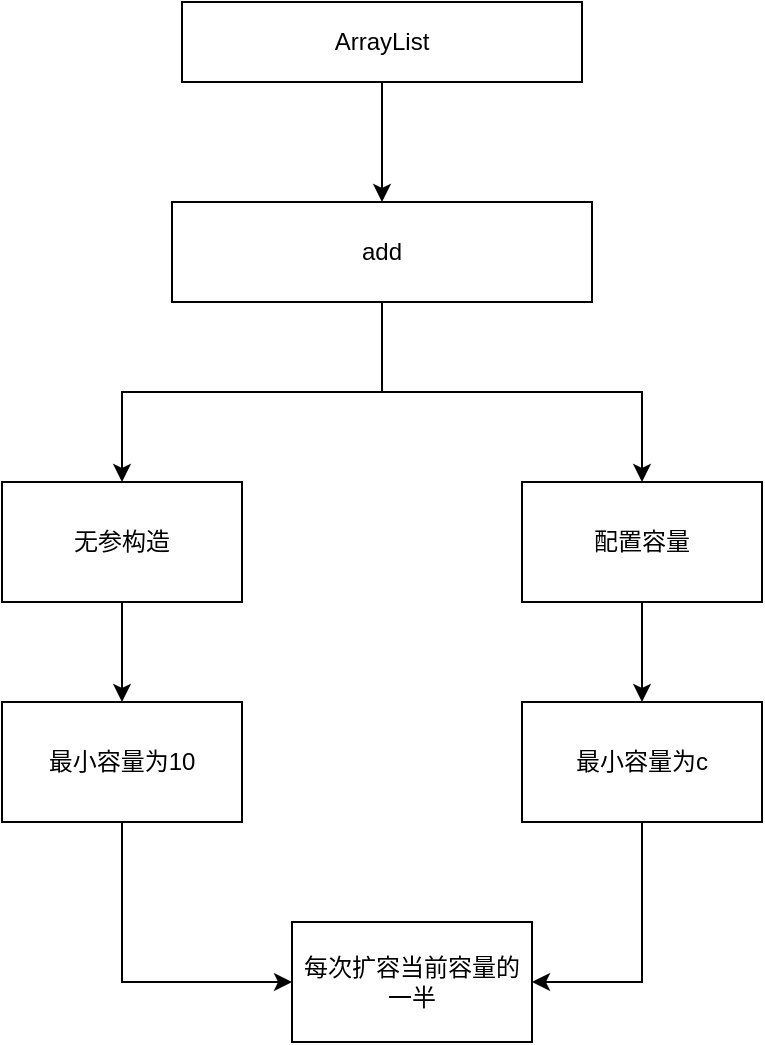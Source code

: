 <mxfile version="21.6.2" type="github">
  <diagram name="第 1 页" id="5cfdCpE45a_JiTZuxiEq">
    <mxGraphModel dx="1379" dy="756" grid="1" gridSize="10" guides="1" tooltips="1" connect="1" arrows="1" fold="1" page="1" pageScale="1" pageWidth="827" pageHeight="1169" math="0" shadow="0">
      <root>
        <mxCell id="0" />
        <mxCell id="1" parent="0" />
        <mxCell id="8ijcsgzmzKHbqXfQBK4M-12" style="edgeStyle=orthogonalEdgeStyle;rounded=0;orthogonalLoop=1;jettySize=auto;html=1;" edge="1" parent="1" source="8ijcsgzmzKHbqXfQBK4M-1" target="8ijcsgzmzKHbqXfQBK4M-7">
          <mxGeometry relative="1" as="geometry" />
        </mxCell>
        <mxCell id="8ijcsgzmzKHbqXfQBK4M-1" value="ArrayList" style="rounded=0;whiteSpace=wrap;html=1;" vertex="1" parent="1">
          <mxGeometry x="275" y="140" width="200" height="40" as="geometry" />
        </mxCell>
        <mxCell id="8ijcsgzmzKHbqXfQBK4M-15" style="edgeStyle=orthogonalEdgeStyle;rounded=0;orthogonalLoop=1;jettySize=auto;html=1;exitX=0.5;exitY=1;exitDx=0;exitDy=0;" edge="1" parent="1" source="8ijcsgzmzKHbqXfQBK4M-7" target="8ijcsgzmzKHbqXfQBK4M-14">
          <mxGeometry relative="1" as="geometry" />
        </mxCell>
        <mxCell id="8ijcsgzmzKHbqXfQBK4M-17" style="edgeStyle=orthogonalEdgeStyle;rounded=0;orthogonalLoop=1;jettySize=auto;html=1;exitX=0.5;exitY=1;exitDx=0;exitDy=0;" edge="1" parent="1" source="8ijcsgzmzKHbqXfQBK4M-7" target="8ijcsgzmzKHbqXfQBK4M-16">
          <mxGeometry relative="1" as="geometry" />
        </mxCell>
        <mxCell id="8ijcsgzmzKHbqXfQBK4M-7" value="add" style="rounded=0;whiteSpace=wrap;html=1;" vertex="1" parent="1">
          <mxGeometry x="270" y="240" width="210" height="50" as="geometry" />
        </mxCell>
        <mxCell id="8ijcsgzmzKHbqXfQBK4M-20" style="edgeStyle=orthogonalEdgeStyle;rounded=0;orthogonalLoop=1;jettySize=auto;html=1;exitX=0.5;exitY=1;exitDx=0;exitDy=0;" edge="1" parent="1" source="8ijcsgzmzKHbqXfQBK4M-14" target="8ijcsgzmzKHbqXfQBK4M-18">
          <mxGeometry relative="1" as="geometry" />
        </mxCell>
        <mxCell id="8ijcsgzmzKHbqXfQBK4M-14" value="无参构造" style="rounded=0;whiteSpace=wrap;html=1;" vertex="1" parent="1">
          <mxGeometry x="185" y="380" width="120" height="60" as="geometry" />
        </mxCell>
        <mxCell id="8ijcsgzmzKHbqXfQBK4M-21" style="edgeStyle=orthogonalEdgeStyle;rounded=0;orthogonalLoop=1;jettySize=auto;html=1;exitX=0.5;exitY=1;exitDx=0;exitDy=0;" edge="1" parent="1" source="8ijcsgzmzKHbqXfQBK4M-16" target="8ijcsgzmzKHbqXfQBK4M-19">
          <mxGeometry relative="1" as="geometry" />
        </mxCell>
        <mxCell id="8ijcsgzmzKHbqXfQBK4M-16" value="配置容量" style="rounded=0;whiteSpace=wrap;html=1;" vertex="1" parent="1">
          <mxGeometry x="445" y="380" width="120" height="60" as="geometry" />
        </mxCell>
        <mxCell id="8ijcsgzmzKHbqXfQBK4M-24" style="edgeStyle=orthogonalEdgeStyle;rounded=0;orthogonalLoop=1;jettySize=auto;html=1;exitX=0.5;exitY=1;exitDx=0;exitDy=0;entryX=0;entryY=0.5;entryDx=0;entryDy=0;" edge="1" parent="1" source="8ijcsgzmzKHbqXfQBK4M-18" target="8ijcsgzmzKHbqXfQBK4M-23">
          <mxGeometry relative="1" as="geometry" />
        </mxCell>
        <mxCell id="8ijcsgzmzKHbqXfQBK4M-18" value="最小容量为10" style="rounded=0;whiteSpace=wrap;html=1;" vertex="1" parent="1">
          <mxGeometry x="185" y="490" width="120" height="60" as="geometry" />
        </mxCell>
        <mxCell id="8ijcsgzmzKHbqXfQBK4M-25" style="edgeStyle=orthogonalEdgeStyle;rounded=0;orthogonalLoop=1;jettySize=auto;html=1;entryX=1;entryY=0.5;entryDx=0;entryDy=0;" edge="1" parent="1" source="8ijcsgzmzKHbqXfQBK4M-19" target="8ijcsgzmzKHbqXfQBK4M-23">
          <mxGeometry relative="1" as="geometry" />
        </mxCell>
        <mxCell id="8ijcsgzmzKHbqXfQBK4M-19" value="最小容量为c" style="rounded=0;whiteSpace=wrap;html=1;" vertex="1" parent="1">
          <mxGeometry x="445" y="490" width="120" height="60" as="geometry" />
        </mxCell>
        <mxCell id="8ijcsgzmzKHbqXfQBK4M-23" value="每次扩容当前容量的一半" style="rounded=0;whiteSpace=wrap;html=1;" vertex="1" parent="1">
          <mxGeometry x="330" y="600" width="120" height="60" as="geometry" />
        </mxCell>
      </root>
    </mxGraphModel>
  </diagram>
</mxfile>
